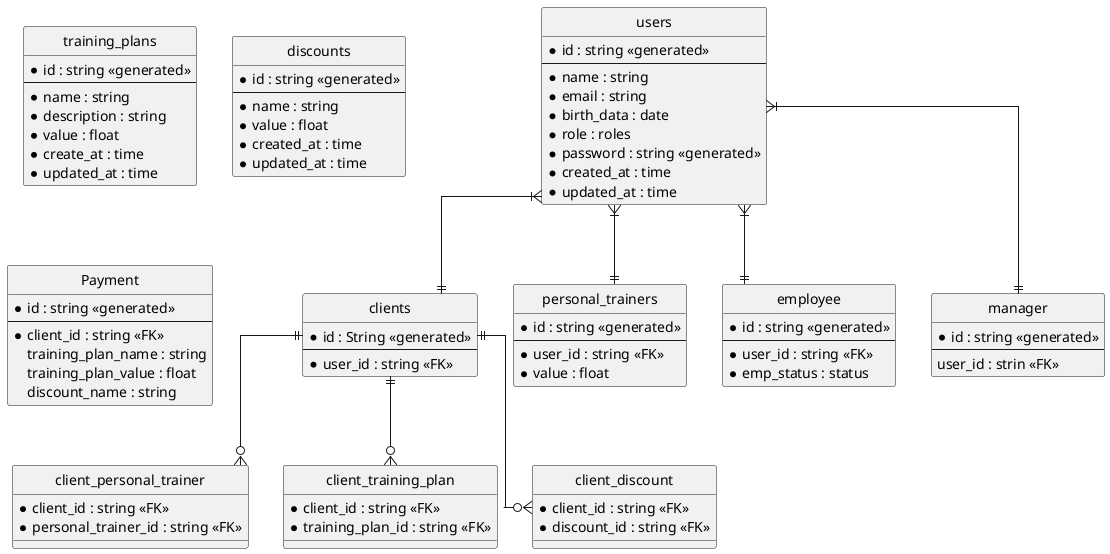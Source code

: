 @startuml ERDiagram

' hide the spot
hide circle


skinparam linetype ortho

entity "users" as u1 {
  '* identifying_atrribute
  * id : string <<generated>>
  --
  * name : string
  * email : string
  * birth_data : date
  * role : roles
  * password : string <<generated>>
  * created_at : time
  * updated_at : time
}

entity "clients" as c1 {
  * id : String <<generated>>
  --
  * user_id : string <<FK>>
}

entity "training_plans" as t1 {
  * id : string <<generated>>
  --
  * name : string
  * description : string
  * value : float
  * create_at : time
  * updated_at : time
}

entity "discounts" as d1 {
  * id : string <<generated>>
  --
  * name : string
  * value : float
  * created_at : time
  * updated_at : time
}

entity "personal_trainers" as pt {
  * id : string <<generated>>
  --
  * user_id : string <<FK>>
  * value : float
}

entity "employee" as e1 {
  * id : string <<generated>>
  --
  * user_id : string <<FK>>
  * emp_status : status
}

entity "manager" as m1 {
  * id : string <<generated>>
  --
  user_id : strin <<FK>>
}


entity "Payment" as pay {
  * id : string <<generated>>
  --
  * client_id : string <<FK>>
  training_plan_name : string
  training_plan_value : float
  discount_name : string
}

entity "client_personal_trainer" as cpt{
  * client_id : string <<FK>>
  * personal_trainer_id : string <<FK>>
}

entity "client_training_plan" as ctp {
  * client_id : string <<FK>>
  * training_plan_id : string <<FK>>
}

entity "client_discount" as cd {
  * client_id : string <<FK>>
  * discount_id : string <<FK>>
}


u1 }|--|| c1
u1 }|--|| m1
u1 }|--|| e1
u1 }|--|| pt



c1 ||--o{ cpt
c1 ||--o{ cd
c1 ||--o{ ctp


@enduml